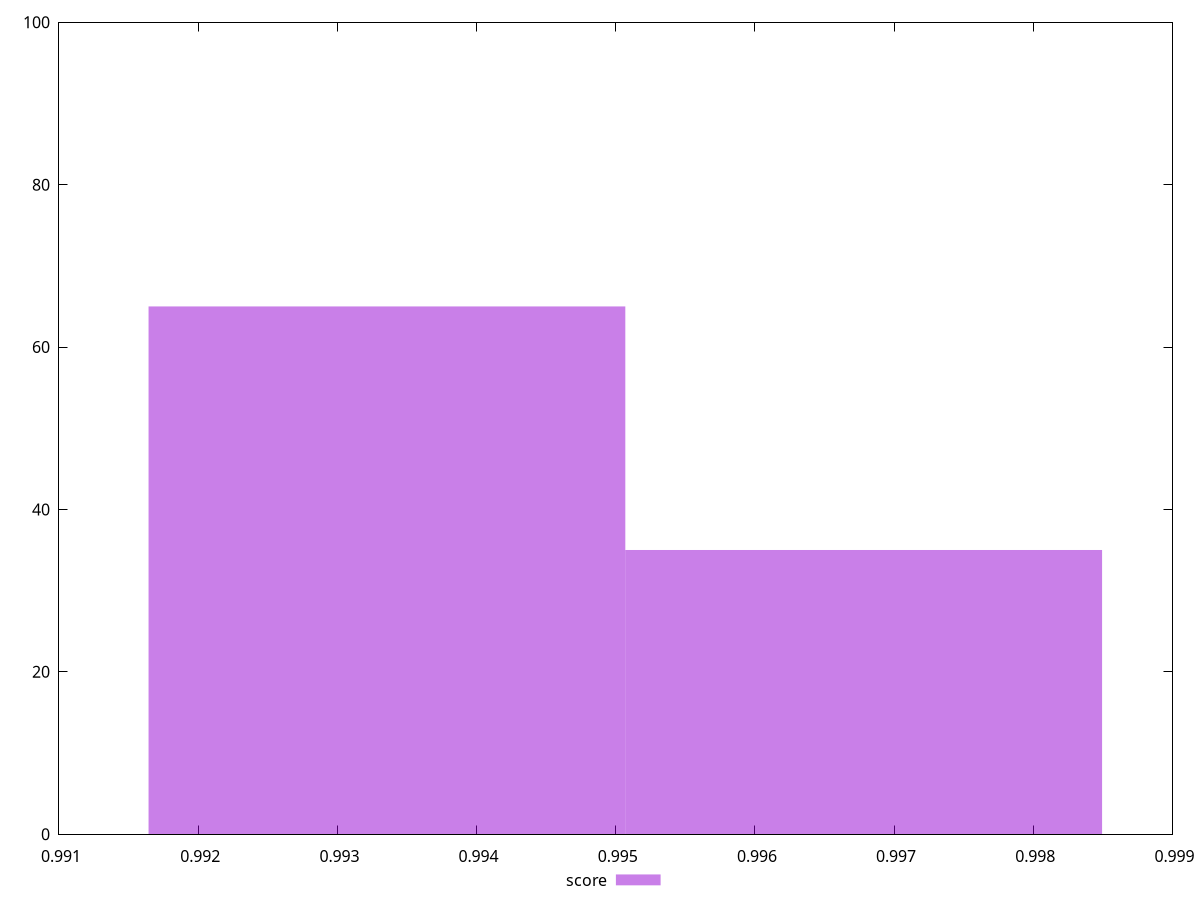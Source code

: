reset
set terminal svg size 640, 490 enhanced background rgb 'white'
set output "report_00007_2020-12-11T15:55:29.892Z/interactive/samples/pages+cached+noexternal+noimg/score/histogram.svg"

$score <<EOF
0.9967814056602218 35
0.993356040005032 65
EOF

set key outside below
set boxwidth 0.0034253656551897654
set yrange [0:100]
set style fill transparent solid 0.5 noborder

plot \
  $score title "score" with boxes, \


reset